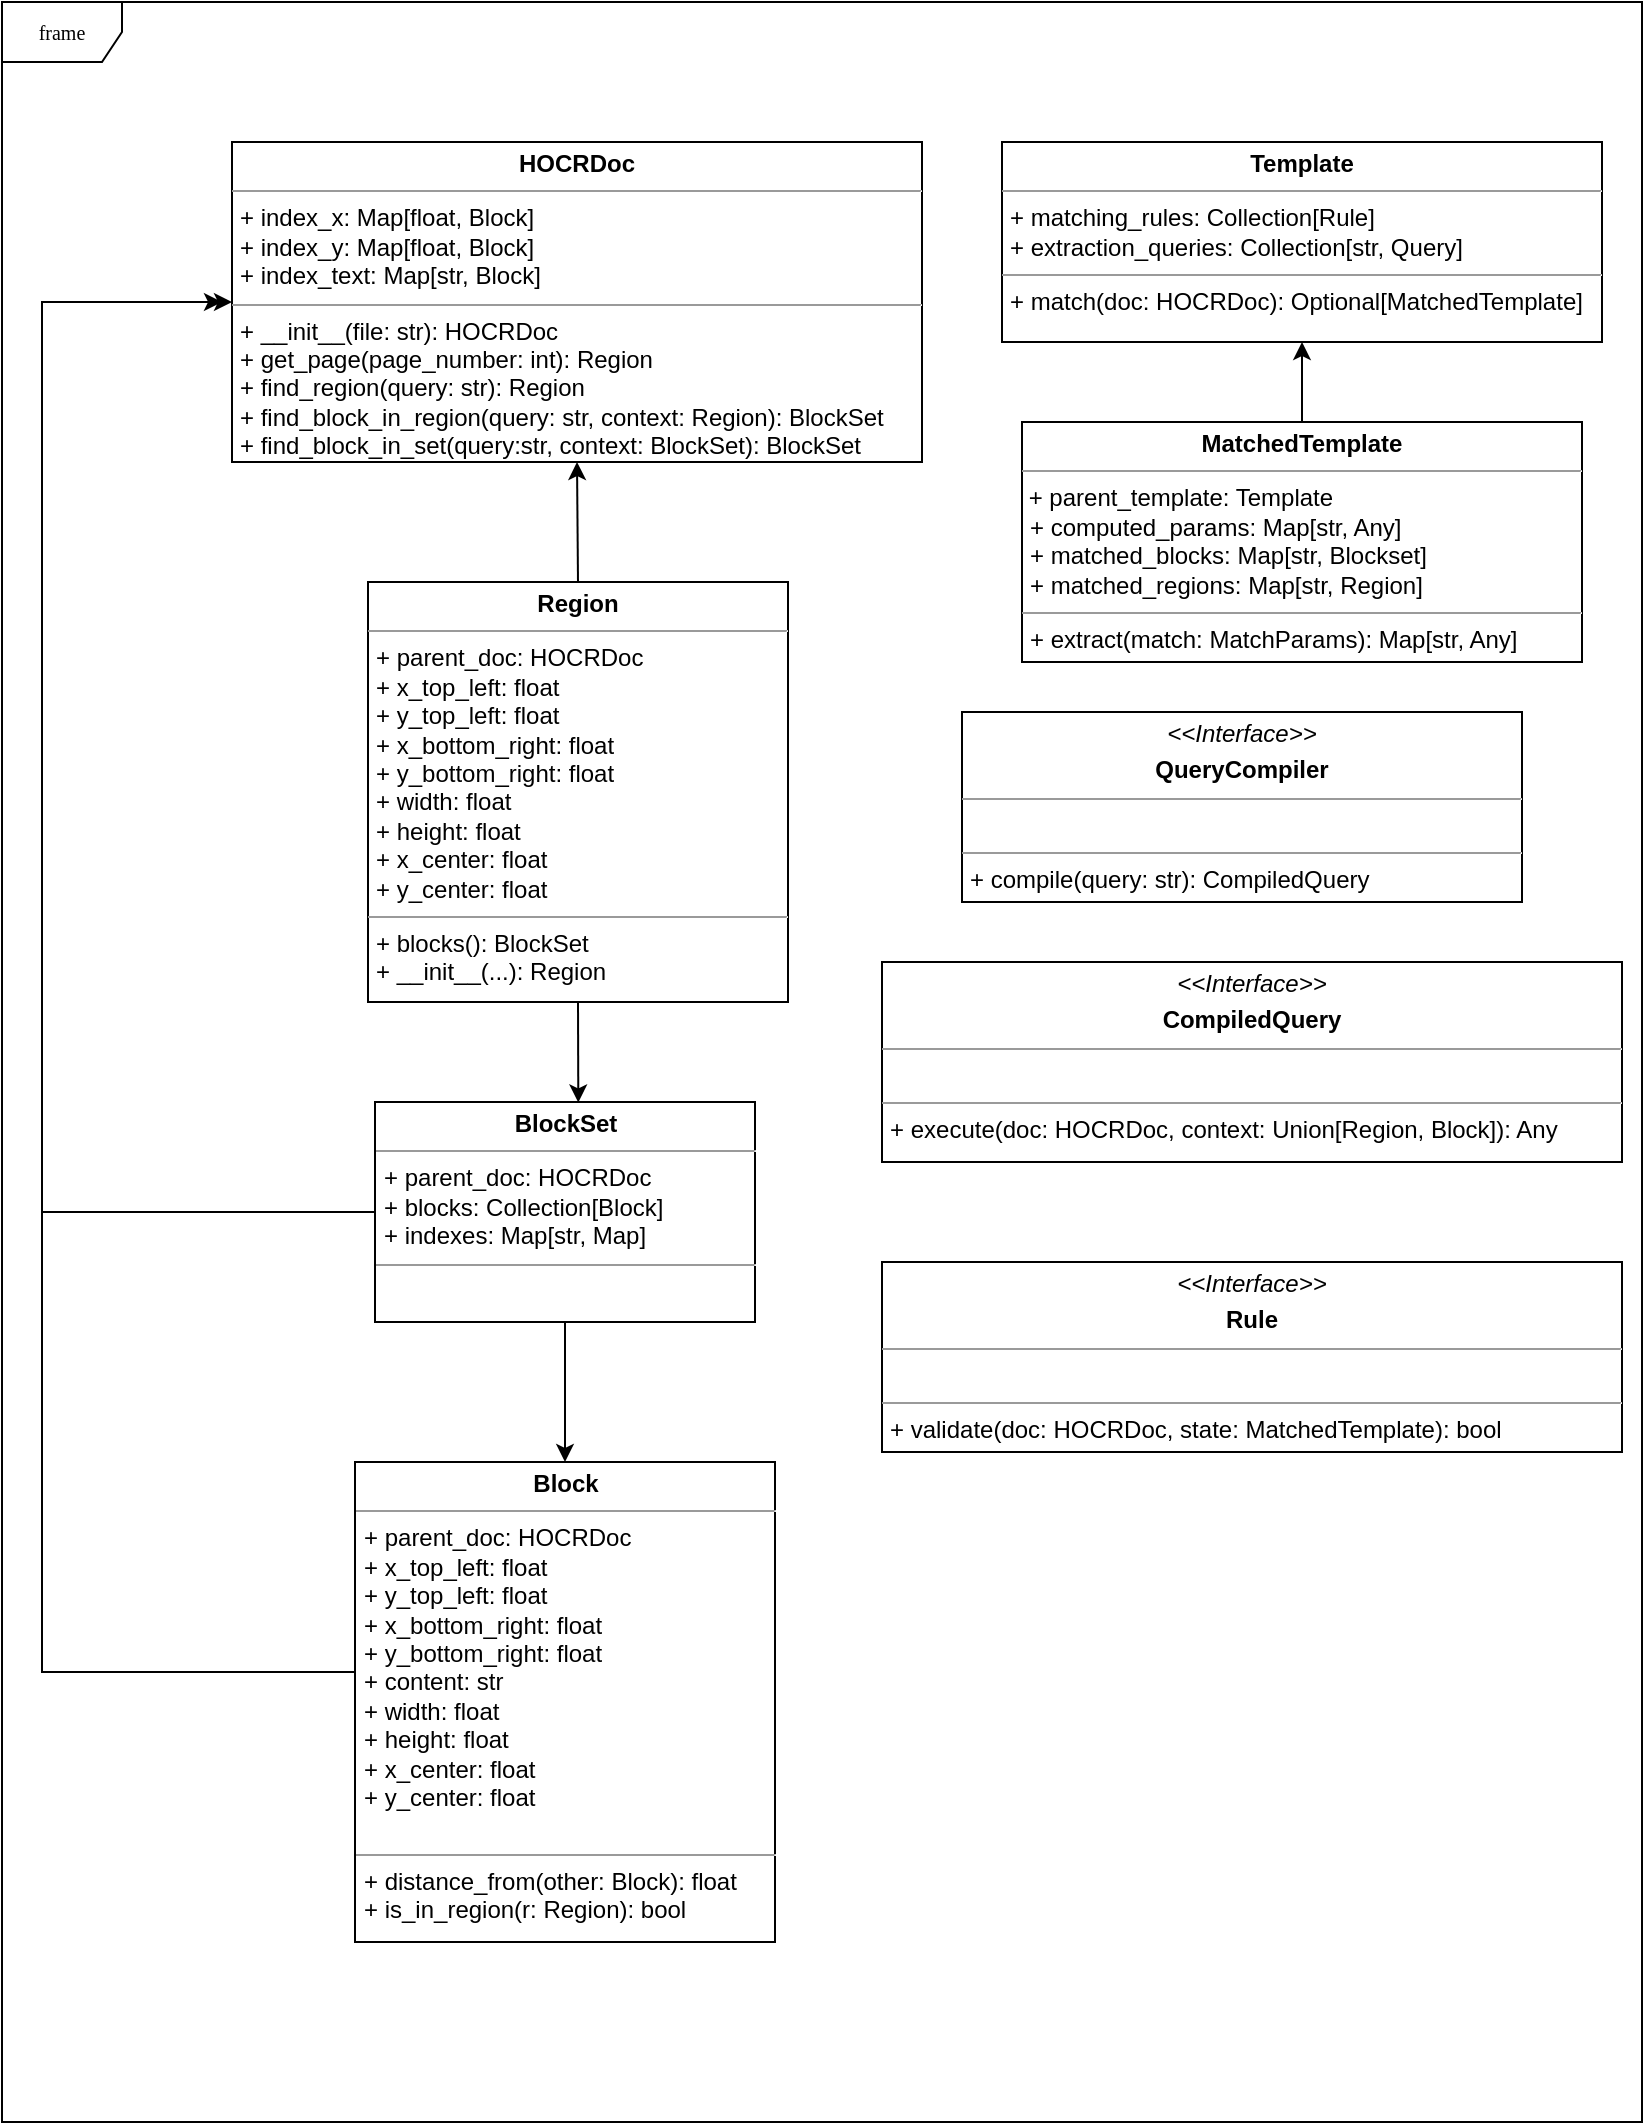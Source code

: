 <mxfile version="13.8.5" type="device"><diagram name="Page-1" id="c4acf3e9-155e-7222-9cf6-157b1a14988f"><mxGraphModel dx="1009" dy="503" grid="1" gridSize="10" guides="1" tooltips="1" connect="1" arrows="1" fold="1" page="1" pageScale="1" pageWidth="850" pageHeight="1100" background="#ffffff" math="0" shadow="0"><root><mxCell id="0"/><mxCell id="1" parent="0"/><mxCell id="17acba5748e5396b-1" value="frame" style="shape=umlFrame;whiteSpace=wrap;html=1;rounded=0;shadow=0;comic=0;labelBackgroundColor=none;strokeWidth=1;fontFamily=Verdana;fontSize=10;align=center;" parent="1" vertex="1"><mxGeometry x="20" y="20" width="820" height="1060" as="geometry"/></mxCell><mxCell id="5d2195bd80daf111-15" value="&lt;p style=&quot;margin: 0px ; margin-top: 4px ; text-align: center&quot;&gt;&lt;b&gt;Region&lt;/b&gt;&lt;/p&gt;&lt;hr size=&quot;1&quot;&gt;&lt;p style=&quot;margin: 0px 0px 0px 4px&quot;&gt;+ parent_doc: HOCRDoc&amp;nbsp;&lt;/p&gt;&lt;p style=&quot;margin: 0px 0px 0px 4px&quot;&gt;+ x_top_left: float&lt;br&gt;+ y_top_left: float&lt;/p&gt;&lt;p style=&quot;margin: 0px 0px 0px 4px&quot;&gt;+ x_bottom_right: float&lt;/p&gt;&lt;p style=&quot;margin: 0px 0px 0px 4px&quot;&gt;+ y_bottom_right: float&lt;/p&gt;&lt;p style=&quot;margin: 0px 0px 0px 4px&quot;&gt;+ width: float&lt;/p&gt;&lt;p style=&quot;margin: 0px 0px 0px 4px&quot;&gt;+ height: float&lt;/p&gt;&lt;p style=&quot;margin: 0px 0px 0px 4px&quot;&gt;+ x_center: float&lt;/p&gt;&lt;p style=&quot;margin: 0px 0px 0px 4px&quot;&gt;+ y_center: float&lt;/p&gt;&lt;hr size=&quot;1&quot;&gt;&lt;p style=&quot;margin: 0px ; margin-left: 4px&quot;&gt;+ blocks(): BlockSet&lt;br&gt;+ __init__(...): Region&lt;/p&gt;" style="verticalAlign=top;align=left;overflow=fill;fontSize=12;fontFamily=Helvetica;html=1;rounded=0;shadow=0;comic=0;labelBackgroundColor=none;strokeWidth=1" parent="1" vertex="1"><mxGeometry x="203" y="310" width="210" height="210" as="geometry"/></mxCell><mxCell id="5d2195bd80daf111-18" value="&lt;p style=&quot;margin: 0px ; margin-top: 4px ; text-align: center&quot;&gt;&lt;b&gt;HOCRDoc&lt;/b&gt;&lt;/p&gt;&lt;hr size=&quot;1&quot;&gt;&lt;p style=&quot;margin: 0px ; margin-left: 4px&quot;&gt;+ index_x: Map[float, Block]&lt;br&gt;+ index_y: Map[float, Block]&lt;/p&gt;&lt;p style=&quot;margin: 0px ; margin-left: 4px&quot;&gt;+ index_text: Map[str, Block]&lt;/p&gt;&lt;hr size=&quot;1&quot;&gt;&lt;p style=&quot;margin: 0px ; margin-left: 4px&quot;&gt;+ __init__(file: str): HOCRDoc&lt;br&gt;+ get_page(page_number: int): Region&lt;br&gt;&lt;/p&gt;&lt;p style=&quot;margin: 0px ; margin-left: 4px&quot;&gt;+ find_region(query: str): Region&lt;br&gt;&lt;/p&gt;&lt;p style=&quot;margin: 0px ; margin-left: 4px&quot;&gt;+ find_block_in_region(query: str, context: Region): BlockSet&lt;/p&gt;&lt;p style=&quot;margin: 0px ; margin-left: 4px&quot;&gt;+ find_block_in_set(query:str, context: BlockSet): BlockSet&lt;/p&gt;&lt;p style=&quot;margin: 0px ; margin-left: 4px&quot;&gt;&lt;br&gt;&lt;/p&gt;&lt;p style=&quot;margin: 0px ; margin-left: 4px&quot;&gt;&lt;br&gt;&lt;/p&gt;" style="verticalAlign=top;align=left;overflow=fill;fontSize=12;fontFamily=Helvetica;html=1;rounded=0;shadow=0;comic=0;labelBackgroundColor=none;strokeWidth=1" parent="1" vertex="1"><mxGeometry x="135" y="90" width="345" height="160" as="geometry"/></mxCell><mxCell id="Tp725b9QkFIocsTTMGeI-3" style="edgeStyle=orthogonalEdgeStyle;rounded=0;orthogonalLoop=1;jettySize=auto;html=1;entryX=0;entryY=0.5;entryDx=0;entryDy=0;exitX=0;exitY=0.5;exitDx=0;exitDy=0;" edge="1" parent="1" source="5d2195bd80daf111-19" target="5d2195bd80daf111-18"><mxGeometry relative="1" as="geometry"><Array as="points"><mxPoint x="40" y="855"/><mxPoint x="40" y="170"/></Array></mxGeometry></mxCell><mxCell id="5d2195bd80daf111-19" value="&lt;p style=&quot;margin: 0px ; margin-top: 4px ; text-align: center&quot;&gt;&lt;b&gt;Block&lt;/b&gt;&lt;/p&gt;&lt;hr size=&quot;1&quot;&gt;&lt;p style=&quot;margin: 0px ; margin-left: 4px&quot;&gt;+ parent_doc: HOCRDoc&lt;/p&gt;&lt;p style=&quot;margin: 0px 0px 0px 4px&quot;&gt;+ x_top_left: float&lt;br&gt;+ y_top_left: float&lt;/p&gt;&lt;p style=&quot;margin: 0px 0px 0px 4px&quot;&gt;+ x_bottom_right: float&lt;/p&gt;&lt;p style=&quot;margin: 0px 0px 0px 4px&quot;&gt;+ y_bottom_right: float&lt;/p&gt;&lt;p style=&quot;margin: 0px 0px 0px 4px&quot;&gt;+ content: str&lt;/p&gt;&lt;p style=&quot;margin: 0px 0px 0px 4px&quot;&gt;+ width: float&lt;/p&gt;&lt;p style=&quot;margin: 0px 0px 0px 4px&quot;&gt;+ height: float&lt;/p&gt;&lt;p style=&quot;margin: 0px 0px 0px 4px&quot;&gt;+ x_center: float&lt;/p&gt;&lt;p style=&quot;margin: 0px 0px 0px 4px&quot;&gt;+ y_center: float&lt;/p&gt;&lt;p style=&quot;margin: 0px ; margin-left: 4px&quot;&gt;&lt;br&gt;&lt;/p&gt;&lt;hr size=&quot;1&quot;&gt;&lt;p style=&quot;margin: 0px ; margin-left: 4px&quot;&gt;+ distance_from(other: Block): float&lt;br&gt;+ is_in_region(r: Region): bool&lt;/p&gt;" style="verticalAlign=top;align=left;overflow=fill;fontSize=12;fontFamily=Helvetica;html=1;rounded=0;shadow=0;comic=0;labelBackgroundColor=none;strokeWidth=1" parent="1" vertex="1"><mxGeometry x="196.5" y="750" width="210" height="240" as="geometry"/></mxCell><mxCell id="Tp725b9QkFIocsTTMGeI-6" style="edgeStyle=orthogonalEdgeStyle;rounded=0;orthogonalLoop=1;jettySize=auto;html=1;" edge="1" parent="1" source="5d2195bd80daf111-20" target="5d2195bd80daf111-19"><mxGeometry relative="1" as="geometry"/></mxCell><mxCell id="Tp725b9QkFIocsTTMGeI-8" style="edgeStyle=orthogonalEdgeStyle;rounded=0;orthogonalLoop=1;jettySize=auto;html=1;" edge="1" parent="1" source="5d2195bd80daf111-20"><mxGeometry relative="1" as="geometry"><mxPoint x="130" y="170" as="targetPoint"/><Array as="points"><mxPoint x="40" y="625"/><mxPoint x="40" y="170"/></Array></mxGeometry></mxCell><mxCell id="5d2195bd80daf111-20" value="&lt;p style=&quot;margin: 0px ; margin-top: 4px ; text-align: center&quot;&gt;&lt;b&gt;BlockSet&lt;/b&gt;&lt;/p&gt;&lt;hr size=&quot;1&quot;&gt;&lt;p style=&quot;margin: 0px ; margin-left: 4px&quot;&gt;+ parent_doc: HOCRDoc&lt;/p&gt;&lt;p style=&quot;margin: 0px ; margin-left: 4px&quot;&gt;+ blocks: Collection[Block]&lt;br&gt;+ indexes: Map[str, Map]&lt;/p&gt;&lt;hr size=&quot;1&quot;&gt;&lt;p style=&quot;margin: 0px ; margin-left: 4px&quot;&gt;&lt;br&gt;&lt;/p&gt;" style="verticalAlign=top;align=left;overflow=fill;fontSize=12;fontFamily=Helvetica;html=1;rounded=0;shadow=0;comic=0;labelBackgroundColor=none;strokeWidth=1" parent="1" vertex="1"><mxGeometry x="206.5" y="570" width="190" height="110" as="geometry"/></mxCell><mxCell id="Tp725b9QkFIocsTTMGeI-1" value="" style="endArrow=classic;html=1;entryX=0.5;entryY=1;entryDx=0;entryDy=0;exitX=0.5;exitY=0;exitDx=0;exitDy=0;" edge="1" parent="1" source="5d2195bd80daf111-15" target="5d2195bd80daf111-18"><mxGeometry width="50" height="50" relative="1" as="geometry"><mxPoint x="300" y="290" as="sourcePoint"/><mxPoint x="350" y="240" as="targetPoint"/></mxGeometry></mxCell><mxCell id="Tp725b9QkFIocsTTMGeI-2" value="" style="endArrow=classic;html=1;exitX=0.5;exitY=1;exitDx=0;exitDy=0;entryX=0.535;entryY=0.002;entryDx=0;entryDy=0;entryPerimeter=0;" edge="1" parent="1" source="5d2195bd80daf111-15" target="5d2195bd80daf111-20"><mxGeometry width="50" height="50" relative="1" as="geometry"><mxPoint x="150" y="450" as="sourcePoint"/><mxPoint x="200" y="400" as="targetPoint"/></mxGeometry></mxCell><mxCell id="Tp725b9QkFIocsTTMGeI-9" value="&lt;p style=&quot;margin: 0px ; margin-top: 4px ; text-align: center&quot;&gt;&lt;b&gt;Template&lt;/b&gt;&lt;/p&gt;&lt;hr size=&quot;1&quot;&gt;&lt;p style=&quot;margin: 0px 0px 0px 4px&quot;&gt;+ matching_rules: Collection[Rule]&lt;/p&gt;&lt;p style=&quot;margin: 0px 0px 0px 4px&quot;&gt;+ extraction_queries: Collection[str, Query]&lt;/p&gt;&lt;hr size=&quot;1&quot;&gt;&lt;p style=&quot;margin: 0px ; margin-left: 4px&quot;&gt;+ match(doc: HOCRDoc): Optional[MatchedTemplate]&lt;br&gt;&lt;/p&gt;" style="verticalAlign=top;align=left;overflow=fill;fontSize=12;fontFamily=Helvetica;html=1;rounded=0;shadow=0;comic=0;labelBackgroundColor=none;strokeWidth=1" vertex="1" parent="1"><mxGeometry x="520" y="90" width="300" height="100" as="geometry"/></mxCell><mxCell id="Tp725b9QkFIocsTTMGeI-11" style="edgeStyle=orthogonalEdgeStyle;rounded=0;orthogonalLoop=1;jettySize=auto;html=1;" edge="1" parent="1" source="Tp725b9QkFIocsTTMGeI-10" target="Tp725b9QkFIocsTTMGeI-9"><mxGeometry relative="1" as="geometry"/></mxCell><mxCell id="Tp725b9QkFIocsTTMGeI-10" value="&lt;p style=&quot;margin: 0px ; margin-top: 4px ; text-align: center&quot;&gt;&lt;b&gt;MatchedTemplate&lt;/b&gt;&lt;/p&gt;&lt;hr size=&quot;1&quot;&gt;&amp;nbsp;+ parent_template: Template&lt;br&gt;&lt;p style=&quot;margin: 0px 0px 0px 4px&quot;&gt;+ computed_params: Map[str, Any]&lt;/p&gt;&lt;p style=&quot;margin: 0px 0px 0px 4px&quot;&gt;+ matched_blocks: Map[str, Blockset]&lt;/p&gt;&lt;p style=&quot;margin: 0px 0px 0px 4px&quot;&gt;+ matched_regions: Map[str, Region]&lt;/p&gt;&lt;hr size=&quot;1&quot;&gt;&lt;p style=&quot;margin: 0px ; margin-left: 4px&quot;&gt;+ extract(match: MatchParams): Map[str, Any]&lt;br&gt;&lt;/p&gt;" style="verticalAlign=top;align=left;overflow=fill;fontSize=12;fontFamily=Helvetica;html=1;rounded=0;shadow=0;comic=0;labelBackgroundColor=none;strokeWidth=1" vertex="1" parent="1"><mxGeometry x="530" y="230" width="280" height="120" as="geometry"/></mxCell><mxCell id="Tp725b9QkFIocsTTMGeI-12" value="&lt;p style=&quot;margin: 0px ; margin-top: 4px ; text-align: center&quot;&gt;&lt;i&gt;&amp;lt;&amp;lt;Interface&amp;gt;&amp;gt;&lt;/i&gt;&lt;/p&gt;&lt;p style=&quot;margin: 0px ; margin-top: 4px ; text-align: center&quot;&gt;&lt;b&gt;QueryCompiler&lt;/b&gt;&lt;/p&gt;&lt;hr size=&quot;1&quot;&gt;&amp;nbsp;&lt;hr size=&quot;1&quot;&gt;&lt;p style=&quot;margin: 0px ; margin-left: 4px&quot;&gt;+ compile(query: str): CompiledQuery&lt;br&gt;&lt;/p&gt;" style="verticalAlign=top;align=left;overflow=fill;fontSize=12;fontFamily=Helvetica;html=1;rounded=0;shadow=0;comic=0;labelBackgroundColor=none;strokeWidth=1" vertex="1" parent="1"><mxGeometry x="500" y="375" width="280" height="95" as="geometry"/></mxCell><mxCell id="Tp725b9QkFIocsTTMGeI-13" value="&lt;p style=&quot;margin: 0px ; margin-top: 4px ; text-align: center&quot;&gt;&lt;i&gt;&amp;lt;&amp;lt;Interface&amp;gt;&amp;gt;&lt;/i&gt;&lt;/p&gt;&lt;p style=&quot;margin: 0px ; margin-top: 4px ; text-align: center&quot;&gt;&lt;b&gt;CompiledQuery&lt;/b&gt;&lt;/p&gt;&lt;hr size=&quot;1&quot;&gt;&amp;nbsp;&lt;hr size=&quot;1&quot;&gt;&lt;p style=&quot;margin: 0px ; margin-left: 4px&quot;&gt;+ execute(doc: HOCRDoc, context: Union[Region, Block]): Any&lt;br&gt;&lt;/p&gt;" style="verticalAlign=top;align=left;overflow=fill;fontSize=12;fontFamily=Helvetica;html=1;rounded=0;shadow=0;comic=0;labelBackgroundColor=none;strokeWidth=1" vertex="1" parent="1"><mxGeometry x="460" y="500" width="370" height="100" as="geometry"/></mxCell><mxCell id="Tp725b9QkFIocsTTMGeI-14" value="&lt;p style=&quot;margin: 0px ; margin-top: 4px ; text-align: center&quot;&gt;&lt;i&gt;&amp;lt;&amp;lt;Interface&amp;gt;&amp;gt;&lt;/i&gt;&lt;/p&gt;&lt;p style=&quot;margin: 0px ; margin-top: 4px ; text-align: center&quot;&gt;&lt;b&gt;Rule&lt;/b&gt;&lt;/p&gt;&lt;hr size=&quot;1&quot;&gt;&amp;nbsp;&lt;hr size=&quot;1&quot;&gt;&lt;p style=&quot;margin: 0px ; margin-left: 4px&quot;&gt;+ validate(doc: HOCRDoc, state: MatchedTemplate): bool&lt;br&gt;&lt;/p&gt;" style="verticalAlign=top;align=left;overflow=fill;fontSize=12;fontFamily=Helvetica;html=1;rounded=0;shadow=0;comic=0;labelBackgroundColor=none;strokeWidth=1" vertex="1" parent="1"><mxGeometry x="460" y="650" width="370" height="95" as="geometry"/></mxCell></root></mxGraphModel></diagram></mxfile>